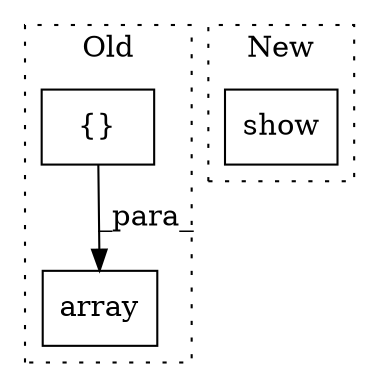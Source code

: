 digraph G {
subgraph cluster0 {
1 [label="array" a="32" s="6354,6393" l="6,1" shape="box"];
3 [label="{}" a="4" s="6369,6380" l="1,1" shape="box"];
label = "Old";
style="dotted";
}
subgraph cluster1 {
2 [label="show" a="32" s="6146" l="6" shape="box"];
label = "New";
style="dotted";
}
3 -> 1 [label="_para_"];
}